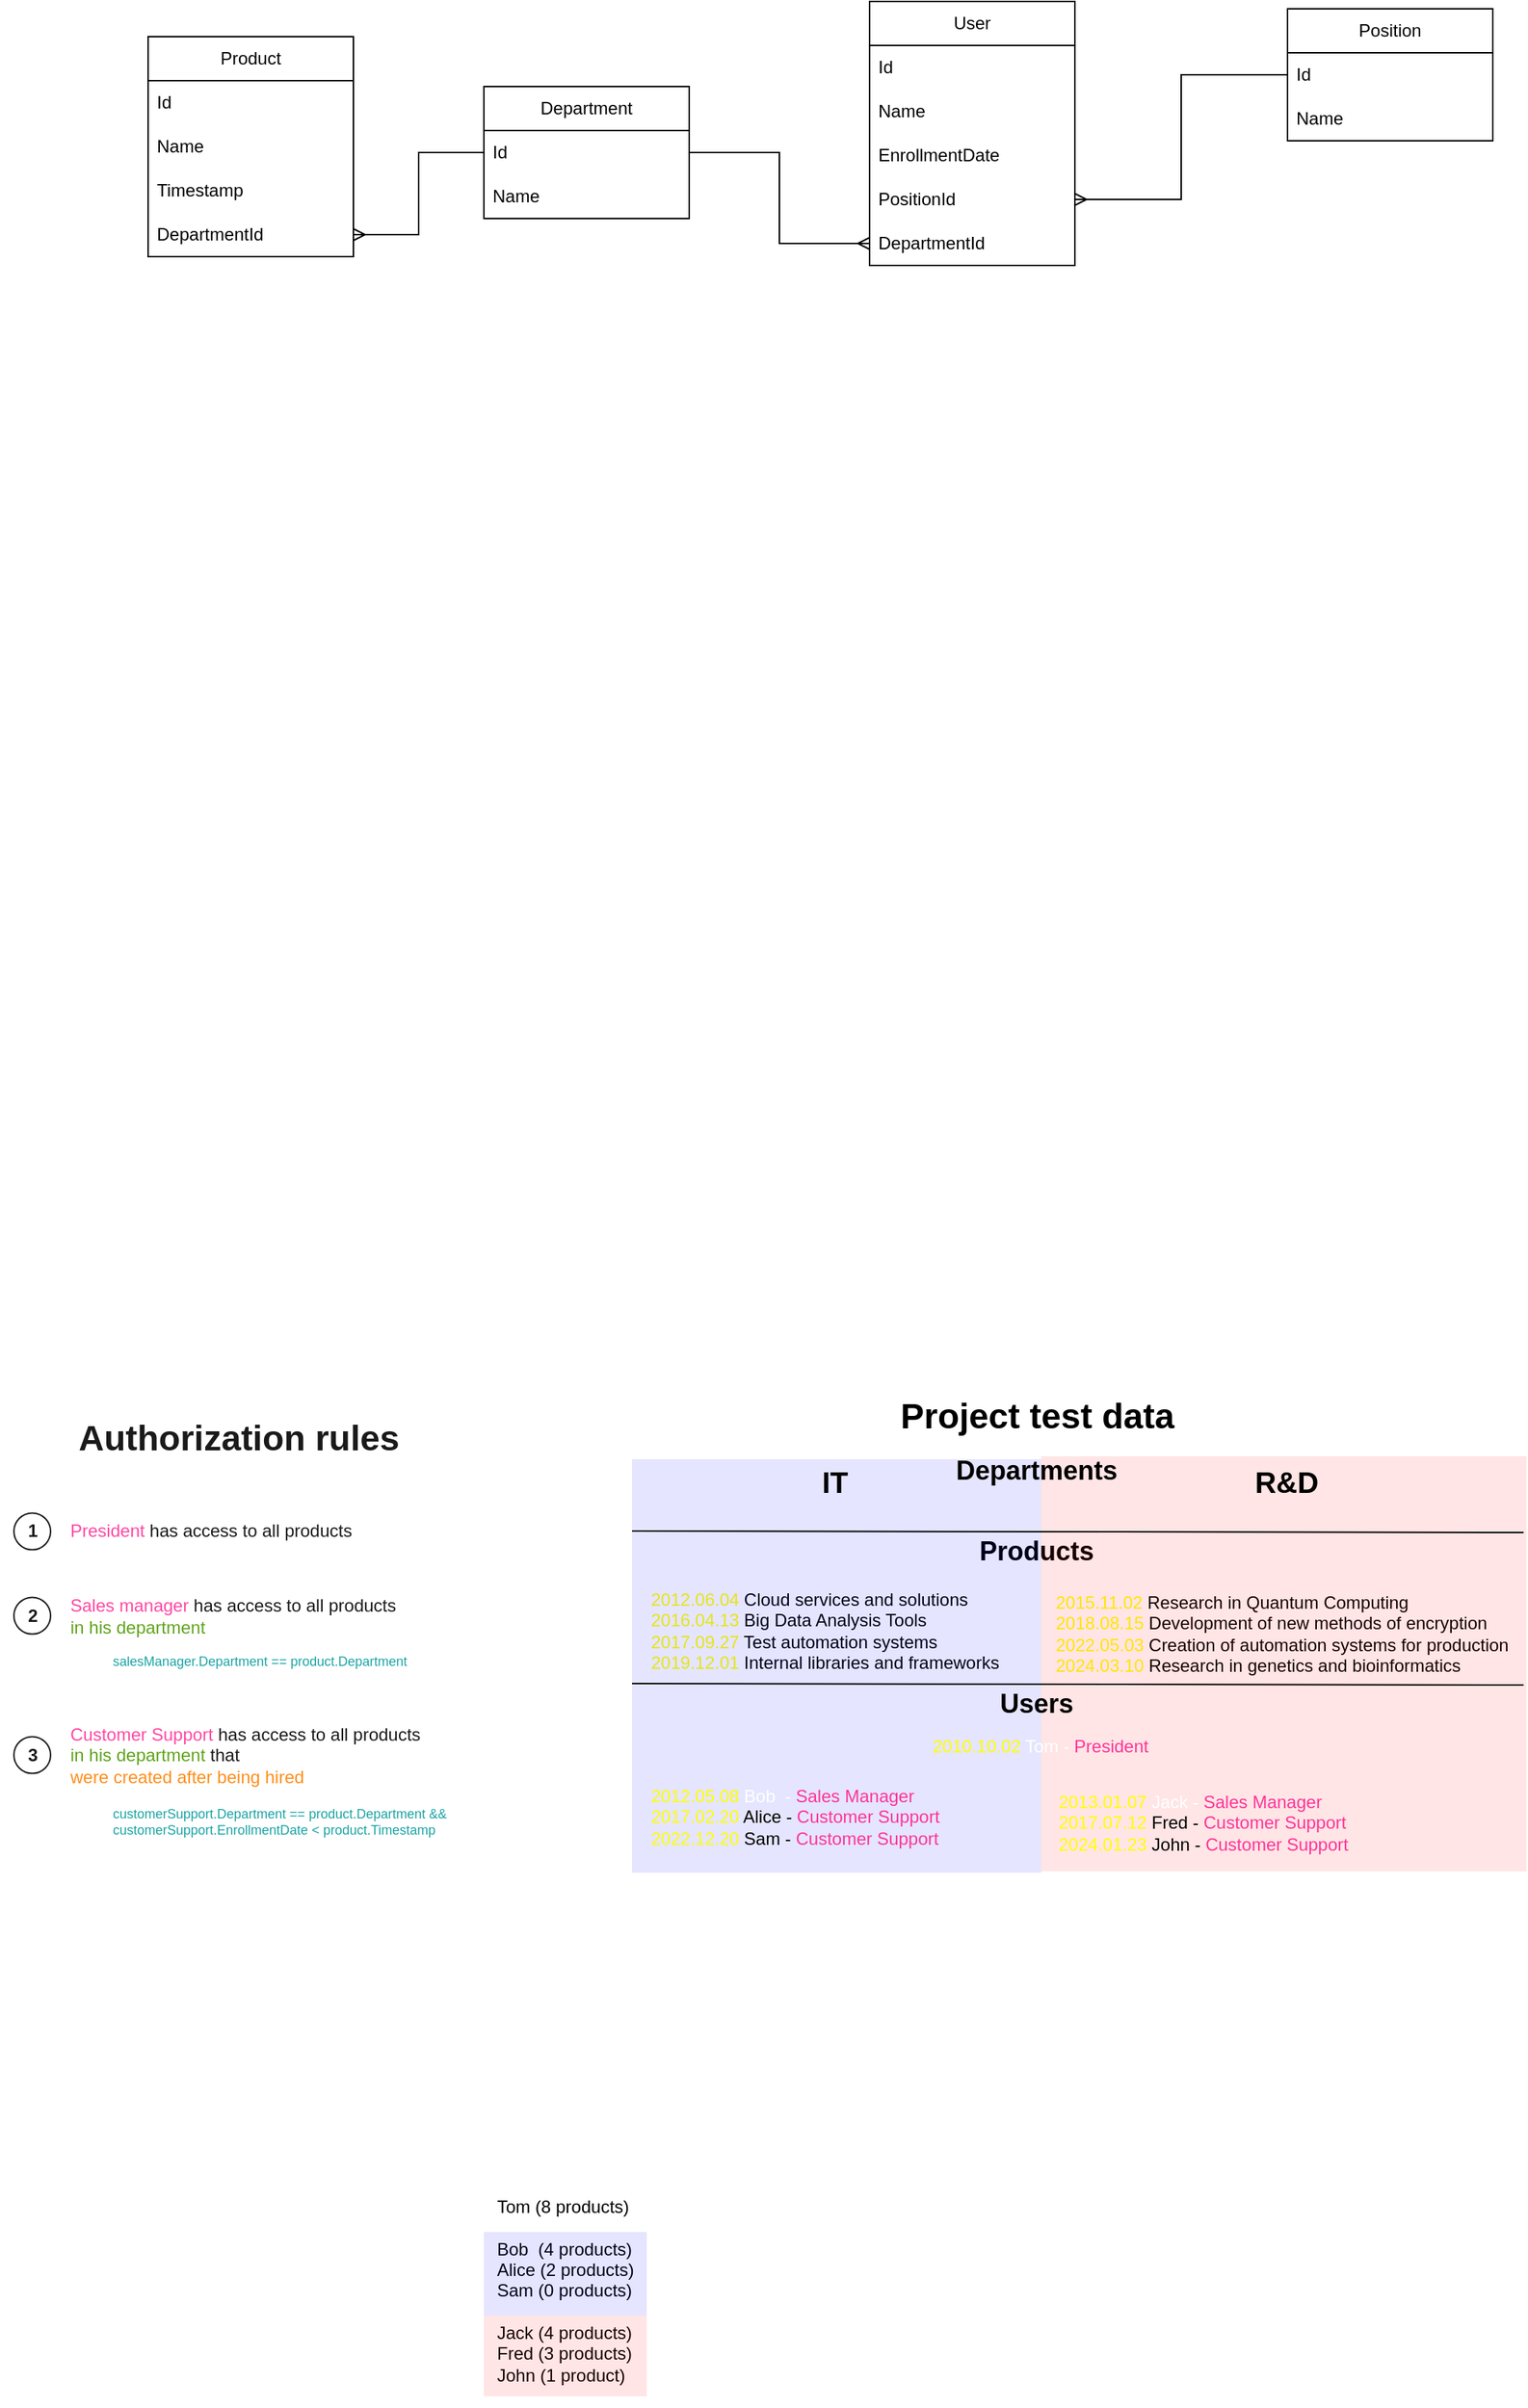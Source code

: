 <mxfile version="21.2.8" type="device">
  <diagram name="Page-1" id="pM3B6rKhwkpQ3Ba0mc0x">
    <mxGraphModel dx="2400" dy="-202" grid="0" gridSize="10" guides="1" tooltips="1" connect="1" arrows="1" fold="1" page="0" pageScale="1" pageWidth="827" pageHeight="1169" math="0" shadow="0">
      <root>
        <mxCell id="0" />
        <mxCell id="1" parent="0" />
        <mxCell id="8va0OqabrR-9lV-UEvKi-1" value="User" style="swimlane;fontStyle=0;childLayout=stackLayout;horizontal=1;startSize=30;horizontalStack=0;resizeParent=1;resizeParentMax=0;resizeLast=0;collapsible=1;marginBottom=0;whiteSpace=wrap;html=1;" parent="1" vertex="1">
          <mxGeometry x="266" y="1218" width="140" height="180" as="geometry" />
        </mxCell>
        <mxCell id="8va0OqabrR-9lV-UEvKi-2" value="Id" style="text;strokeColor=none;fillColor=none;align=left;verticalAlign=middle;spacingLeft=4;spacingRight=4;overflow=hidden;points=[[0,0.5],[1,0.5]];portConstraint=eastwest;rotatable=0;whiteSpace=wrap;html=1;" parent="8va0OqabrR-9lV-UEvKi-1" vertex="1">
          <mxGeometry y="30" width="140" height="30" as="geometry" />
        </mxCell>
        <mxCell id="8va0OqabrR-9lV-UEvKi-3" value="Name" style="text;strokeColor=none;fillColor=none;align=left;verticalAlign=middle;spacingLeft=4;spacingRight=4;overflow=hidden;points=[[0,0.5],[1,0.5]];portConstraint=eastwest;rotatable=0;whiteSpace=wrap;html=1;" parent="8va0OqabrR-9lV-UEvKi-1" vertex="1">
          <mxGeometry y="60" width="140" height="30" as="geometry" />
        </mxCell>
        <mxCell id="8va0OqabrR-9lV-UEvKi-54" value="EnrollmentDate" style="text;strokeColor=none;fillColor=none;align=left;verticalAlign=middle;spacingLeft=4;spacingRight=4;overflow=hidden;points=[[0,0.5],[1,0.5]];portConstraint=eastwest;rotatable=0;whiteSpace=wrap;html=1;" parent="8va0OqabrR-9lV-UEvKi-1" vertex="1">
          <mxGeometry y="90" width="140" height="30" as="geometry" />
        </mxCell>
        <mxCell id="8va0OqabrR-9lV-UEvKi-4" value="PositionId" style="text;strokeColor=none;fillColor=none;align=left;verticalAlign=middle;spacingLeft=4;spacingRight=4;overflow=hidden;points=[[0,0.5],[1,0.5]];portConstraint=eastwest;rotatable=0;whiteSpace=wrap;html=1;" parent="8va0OqabrR-9lV-UEvKi-1" vertex="1">
          <mxGeometry y="120" width="140" height="30" as="geometry" />
        </mxCell>
        <mxCell id="8va0OqabrR-9lV-UEvKi-5" value="DepartmentId" style="text;strokeColor=none;fillColor=none;align=left;verticalAlign=middle;spacingLeft=4;spacingRight=4;overflow=hidden;points=[[0,0.5],[1,0.5]];portConstraint=eastwest;rotatable=0;whiteSpace=wrap;html=1;" parent="8va0OqabrR-9lV-UEvKi-1" vertex="1">
          <mxGeometry y="150" width="140" height="30" as="geometry" />
        </mxCell>
        <mxCell id="8va0OqabrR-9lV-UEvKi-7" style="edgeStyle=orthogonalEdgeStyle;rounded=0;orthogonalLoop=1;jettySize=auto;html=1;entryX=1;entryY=0.5;entryDx=0;entryDy=0;endArrow=ERmany;endFill=0;exitX=0;exitY=0.5;exitDx=0;exitDy=0;" parent="1" source="8va0OqabrR-9lV-UEvKi-9" target="8va0OqabrR-9lV-UEvKi-4" edge="1">
          <mxGeometry relative="1" as="geometry" />
        </mxCell>
        <mxCell id="8va0OqabrR-9lV-UEvKi-8" value="Position" style="swimlane;fontStyle=0;childLayout=stackLayout;horizontal=1;startSize=30;horizontalStack=0;resizeParent=1;resizeParentMax=0;resizeLast=0;collapsible=1;marginBottom=0;whiteSpace=wrap;html=1;" parent="1" vertex="1">
          <mxGeometry x="551" y="1223" width="140" height="90" as="geometry" />
        </mxCell>
        <mxCell id="8va0OqabrR-9lV-UEvKi-9" value="Id" style="text;strokeColor=none;fillColor=none;align=left;verticalAlign=middle;spacingLeft=4;spacingRight=4;overflow=hidden;points=[[0,0.5],[1,0.5]];portConstraint=eastwest;rotatable=0;whiteSpace=wrap;html=1;" parent="8va0OqabrR-9lV-UEvKi-8" vertex="1">
          <mxGeometry y="30" width="140" height="30" as="geometry" />
        </mxCell>
        <mxCell id="8va0OqabrR-9lV-UEvKi-10" value="Name" style="text;strokeColor=none;fillColor=none;align=left;verticalAlign=middle;spacingLeft=4;spacingRight=4;overflow=hidden;points=[[0,0.5],[1,0.5]];portConstraint=eastwest;rotatable=0;whiteSpace=wrap;html=1;" parent="8va0OqabrR-9lV-UEvKi-8" vertex="1">
          <mxGeometry y="60" width="140" height="30" as="geometry" />
        </mxCell>
        <mxCell id="8va0OqabrR-9lV-UEvKi-11" value="Department" style="swimlane;fontStyle=0;childLayout=stackLayout;horizontal=1;startSize=30;horizontalStack=0;resizeParent=1;resizeParentMax=0;resizeLast=0;collapsible=1;marginBottom=0;whiteSpace=wrap;html=1;" parent="1" vertex="1">
          <mxGeometry x="3" y="1276" width="140" height="90" as="geometry" />
        </mxCell>
        <mxCell id="8va0OqabrR-9lV-UEvKi-12" value="Id" style="text;strokeColor=none;fillColor=none;align=left;verticalAlign=middle;spacingLeft=4;spacingRight=4;overflow=hidden;points=[[0,0.5],[1,0.5]];portConstraint=eastwest;rotatable=0;whiteSpace=wrap;html=1;" parent="8va0OqabrR-9lV-UEvKi-11" vertex="1">
          <mxGeometry y="30" width="140" height="30" as="geometry" />
        </mxCell>
        <mxCell id="8va0OqabrR-9lV-UEvKi-13" value="Name" style="text;strokeColor=none;fillColor=none;align=left;verticalAlign=middle;spacingLeft=4;spacingRight=4;overflow=hidden;points=[[0,0.5],[1,0.5]];portConstraint=eastwest;rotatable=0;whiteSpace=wrap;html=1;" parent="8va0OqabrR-9lV-UEvKi-11" vertex="1">
          <mxGeometry y="60" width="140" height="30" as="geometry" />
        </mxCell>
        <mxCell id="8va0OqabrR-9lV-UEvKi-14" style="edgeStyle=orthogonalEdgeStyle;rounded=0;orthogonalLoop=1;jettySize=auto;html=1;endArrow=ERmany;endFill=0;" parent="1" source="8va0OqabrR-9lV-UEvKi-12" target="8va0OqabrR-9lV-UEvKi-5" edge="1">
          <mxGeometry relative="1" as="geometry" />
        </mxCell>
        <mxCell id="8va0OqabrR-9lV-UEvKi-15" value="Product" style="swimlane;fontStyle=0;childLayout=stackLayout;horizontal=1;startSize=30;horizontalStack=0;resizeParent=1;resizeParentMax=0;resizeLast=0;collapsible=1;marginBottom=0;whiteSpace=wrap;html=1;" parent="1" vertex="1">
          <mxGeometry x="-226" y="1242" width="140" height="150" as="geometry" />
        </mxCell>
        <mxCell id="8va0OqabrR-9lV-UEvKi-16" value="Id" style="text;strokeColor=none;fillColor=none;align=left;verticalAlign=middle;spacingLeft=4;spacingRight=4;overflow=hidden;points=[[0,0.5],[1,0.5]];portConstraint=eastwest;rotatable=0;whiteSpace=wrap;html=1;" parent="8va0OqabrR-9lV-UEvKi-15" vertex="1">
          <mxGeometry y="30" width="140" height="30" as="geometry" />
        </mxCell>
        <mxCell id="8va0OqabrR-9lV-UEvKi-17" value="Name" style="text;strokeColor=none;fillColor=none;align=left;verticalAlign=middle;spacingLeft=4;spacingRight=4;overflow=hidden;points=[[0,0.5],[1,0.5]];portConstraint=eastwest;rotatable=0;whiteSpace=wrap;html=1;" parent="8va0OqabrR-9lV-UEvKi-15" vertex="1">
          <mxGeometry y="60" width="140" height="30" as="geometry" />
        </mxCell>
        <mxCell id="8va0OqabrR-9lV-UEvKi-18" value="Timestamp" style="text;strokeColor=none;fillColor=none;align=left;verticalAlign=middle;spacingLeft=4;spacingRight=4;overflow=hidden;points=[[0,0.5],[1,0.5]];portConstraint=eastwest;rotatable=0;whiteSpace=wrap;html=1;" parent="8va0OqabrR-9lV-UEvKi-15" vertex="1">
          <mxGeometry y="90" width="140" height="30" as="geometry" />
        </mxCell>
        <mxCell id="8va0OqabrR-9lV-UEvKi-31" value="DepartmentId" style="text;strokeColor=none;fillColor=none;align=left;verticalAlign=middle;spacingLeft=4;spacingRight=4;overflow=hidden;points=[[0,0.5],[1,0.5]];portConstraint=eastwest;rotatable=0;whiteSpace=wrap;html=1;" parent="8va0OqabrR-9lV-UEvKi-15" vertex="1">
          <mxGeometry y="120" width="140" height="30" as="geometry" />
        </mxCell>
        <mxCell id="8va0OqabrR-9lV-UEvKi-32" style="edgeStyle=orthogonalEdgeStyle;rounded=0;orthogonalLoop=1;jettySize=auto;html=1;entryX=1;entryY=0.5;entryDx=0;entryDy=0;endArrow=ERmany;endFill=0;" parent="1" source="8va0OqabrR-9lV-UEvKi-12" target="8va0OqabrR-9lV-UEvKi-31" edge="1">
          <mxGeometry relative="1" as="geometry" />
        </mxCell>
        <mxCell id="kOBW0-teSmIYV9malTf_-9" value="Products" style="text;html=1;strokeColor=none;fillColor=none;align=center;verticalAlign=middle;whiteSpace=wrap;rounded=0;fontStyle=1;fontSize=18;" parent="1" vertex="1">
          <mxGeometry x="335" y="2260" width="90" height="30" as="geometry" />
        </mxCell>
        <mxCell id="kOBW0-teSmIYV9malTf_-10" value="&lt;font color=&quot;#ffff00&quot;&gt;2012.06.04&lt;/font&gt;&lt;span style=&quot;background-color: initial;&quot;&gt;&amp;nbsp;Cloud services and solutions&lt;/span&gt;&lt;br&gt;&lt;div&gt;&lt;font color=&quot;#ffff00&quot;&gt;2016.04.13&lt;/font&gt; Big Data Analysis Tools&lt;/div&gt;&lt;div&gt;&lt;font color=&quot;#ffff00&quot;&gt;2017.09.27&lt;/font&gt; Test automation systems&lt;/div&gt;&lt;font color=&quot;#ffff00&quot;&gt;2019.12.01&lt;/font&gt;&lt;span style=&quot;background-color: initial;&quot;&gt;&amp;nbsp;Internal libraries and frameworks&lt;br&gt;&lt;/span&gt;" style="text;html=1;strokeColor=none;fillColor=none;align=left;verticalAlign=middle;whiteSpace=wrap;rounded=0;" parent="1" vertex="1">
          <mxGeometry x="115" y="2289" width="246" height="79" as="geometry" />
        </mxCell>
        <mxCell id="kOBW0-teSmIYV9malTf_-11" value="&lt;div&gt;&lt;font color=&quot;#ffff00&quot;&gt;2015.11.02&lt;/font&gt; Research in Quantum Computing&lt;/div&gt;&lt;div&gt;&lt;font color=&quot;#ffff00&quot;&gt;2018.08.15&lt;/font&gt; Development of new methods of encryption&lt;/div&gt;&lt;div&gt;&lt;font color=&quot;#ffff00&quot;&gt;2022.05.03&lt;/font&gt; Creation of automation systems for production&lt;/div&gt;&lt;div&gt;&lt;font color=&quot;#ffff00&quot;&gt;2024.03.10&lt;/font&gt; Research in genetics and bioinformatics&lt;/div&gt;" style="text;html=1;strokeColor=none;fillColor=none;align=left;verticalAlign=middle;whiteSpace=wrap;rounded=0;" parent="1" vertex="1">
          <mxGeometry x="391" y="2291" width="314" height="79" as="geometry" />
        </mxCell>
        <mxCell id="kOBW0-teSmIYV9malTf_-12" value="" style="rounded=0;whiteSpace=wrap;html=1;fillColor=#0000FF;strokeColor=none;opacity=10;" parent="1" vertex="1">
          <mxGeometry x="104" y="2212" width="279" height="282" as="geometry" />
        </mxCell>
        <mxCell id="kOBW0-teSmIYV9malTf_-13" value="" style="rounded=0;whiteSpace=wrap;html=1;fillColor=#FF0000;strokeColor=none;opacity=10;" parent="1" vertex="1">
          <mxGeometry x="383" y="2210" width="331" height="283" as="geometry" />
        </mxCell>
        <mxCell id="kOBW0-teSmIYV9malTf_-14" value="IT" style="text;html=1;strokeColor=none;fillColor=none;align=center;verticalAlign=middle;whiteSpace=wrap;rounded=0;fontSize=20;fontStyle=1" parent="1" vertex="1">
          <mxGeometry x="184.5" y="2212" width="115" height="30" as="geometry" />
        </mxCell>
        <mxCell id="kOBW0-teSmIYV9malTf_-15" value="R&amp;amp;D" style="text;html=1;strokeColor=none;fillColor=none;align=center;verticalAlign=middle;whiteSpace=wrap;rounded=0;fontSize=20;fontStyle=1" parent="1" vertex="1">
          <mxGeometry x="492.5" y="2212" width="115" height="30" as="geometry" />
        </mxCell>
        <mxCell id="kOBW0-teSmIYV9malTf_-16" value="Users" style="text;html=1;strokeColor=none;fillColor=none;align=center;verticalAlign=middle;whiteSpace=wrap;rounded=0;fontStyle=1;fontSize=18;" parent="1" vertex="1">
          <mxGeometry x="335" y="2364" width="90" height="30" as="geometry" />
        </mxCell>
        <mxCell id="kOBW0-teSmIYV9malTf_-17" value="&lt;span style=&quot;background-color: initial;&quot;&gt;&lt;font color=&quot;#ffff00&quot;&gt;2012.05.08&lt;/font&gt;&lt;font color=&quot;#ffffff&quot;&gt; Bob&amp;nbsp; - &lt;/font&gt;&lt;font color=&quot;#ff3399&quot;&gt;Sales Manager&lt;/font&gt;&lt;br&gt;&lt;font color=&quot;#ffff00&quot;&gt;2017.02.20&lt;/font&gt; Alice - &lt;font color=&quot;#ff3399&quot;&gt;Customer Support&lt;/font&gt;&lt;br&gt;&lt;font color=&quot;#ffff00&quot;&gt;2022.12.20&lt;/font&gt; Sam - &lt;font color=&quot;#ff3399&quot;&gt;Customer Support&lt;/font&gt;&lt;br&gt;&lt;/span&gt;" style="text;html=1;strokeColor=none;fillColor=none;align=left;verticalAlign=middle;whiteSpace=wrap;rounded=0;" parent="1" vertex="1">
          <mxGeometry x="115" y="2416" width="246" height="79" as="geometry" />
        </mxCell>
        <mxCell id="kOBW0-teSmIYV9malTf_-18" value="&lt;span style=&quot;background-color: initial;&quot;&gt;&lt;font color=&quot;#ffff00&quot;&gt;2013.01.07&lt;/font&gt;&lt;font color=&quot;#ffffff&quot;&gt; Jack - &lt;/font&gt;&lt;font color=&quot;#ff3399&quot;&gt;Sales Manager&lt;/font&gt;&lt;br&gt;&lt;font color=&quot;#ffff00&quot;&gt;2017.07.12&lt;/font&gt; Fred - &lt;font color=&quot;#ff3399&quot;&gt;Customer Support&lt;/font&gt;&lt;br&gt;&lt;font color=&quot;#ffff00&quot;&gt;2024.01.23&lt;/font&gt; John - &lt;font color=&quot;#ff3399&quot;&gt;Customer Support&lt;/font&gt;&lt;br&gt;&lt;/span&gt;" style="text;html=1;strokeColor=none;fillColor=none;align=left;verticalAlign=middle;whiteSpace=wrap;rounded=0;" parent="1" vertex="1">
          <mxGeometry x="393" y="2420" width="246" height="79" as="geometry" />
        </mxCell>
        <mxCell id="kOBW0-teSmIYV9malTf_-19" value="&lt;span style=&quot;background-color: initial;&quot;&gt;&lt;font color=&quot;#ffff00&quot;&gt;2010.10.02&lt;/font&gt;&lt;font color=&quot;#ffffff&quot;&gt; Tom -&amp;nbsp;&lt;/font&gt;&lt;font color=&quot;#ff3399&quot;&gt;President&lt;/font&gt;&lt;br&gt;&lt;/span&gt;" style="text;html=1;strokeColor=none;fillColor=none;align=left;verticalAlign=middle;whiteSpace=wrap;rounded=0;" parent="1" vertex="1">
          <mxGeometry x="307" y="2389" width="158.25" height="37" as="geometry" />
        </mxCell>
        <mxCell id="kOBW0-teSmIYV9malTf_-20" value="Departments" style="text;html=1;strokeColor=none;fillColor=none;align=center;verticalAlign=middle;whiteSpace=wrap;rounded=0;fontStyle=1;fontSize=18;" parent="1" vertex="1">
          <mxGeometry x="335" y="2205" width="90" height="30" as="geometry" />
        </mxCell>
        <mxCell id="kOBW0-teSmIYV9malTf_-21" value="" style="endArrow=none;html=1;rounded=0;" parent="1" edge="1">
          <mxGeometry width="50" height="50" relative="1" as="geometry">
            <mxPoint x="104" y="2261" as="sourcePoint" />
            <mxPoint x="712" y="2262" as="targetPoint" />
          </mxGeometry>
        </mxCell>
        <mxCell id="kOBW0-teSmIYV9malTf_-22" value="" style="endArrow=none;html=1;rounded=0;" parent="1" edge="1">
          <mxGeometry width="50" height="50" relative="1" as="geometry">
            <mxPoint x="104" y="2365" as="sourcePoint" />
            <mxPoint x="712" y="2366" as="targetPoint" />
          </mxGeometry>
        </mxCell>
        <mxCell id="kOBW0-teSmIYV9malTf_-23" value="Authorization rules" style="text;html=1;strokeColor=none;fillColor=none;align=center;verticalAlign=middle;whiteSpace=wrap;rounded=0;fontStyle=1;fontSize=24;" parent="1" vertex="1">
          <mxGeometry x="-289.5" y="2184" width="250" height="28.5" as="geometry" />
        </mxCell>
        <mxCell id="kOBW0-teSmIYV9malTf_-24" value="&lt;font color=&quot;#ff3399&quot;&gt;President &lt;/font&gt;has access to all products" style="text;html=1;strokeColor=none;fillColor=none;align=left;verticalAlign=middle;whiteSpace=wrap;rounded=0;" parent="1" vertex="1">
          <mxGeometry x="-281" y="2246.75" width="252" height="29" as="geometry" />
        </mxCell>
        <mxCell id="kOBW0-teSmIYV9malTf_-26" value="&lt;div style=&quot;&quot;&gt;&lt;font style=&quot;background-color: initial;&quot; color=&quot;#ff3399&quot;&gt;Sales manager&lt;/font&gt;&lt;span style=&quot;background-color: initial;&quot;&gt; has access to all products&amp;nbsp;&lt;/span&gt;&lt;/div&gt;&lt;div style=&quot;&quot;&gt;&lt;font style=&quot;background-color: initial;&quot; color=&quot;#4d9900&quot;&gt;in his department&lt;/font&gt;&lt;/div&gt;" style="text;html=1;strokeColor=none;fillColor=none;align=left;verticalAlign=middle;whiteSpace=wrap;rounded=0;" parent="1" vertex="1">
          <mxGeometry x="-281" y="2302.75" width="249" height="32" as="geometry" />
        </mxCell>
        <mxCell id="kOBW0-teSmIYV9malTf_-27" value="salesManager.Department == product.Department" style="text;html=1;strokeColor=none;fillColor=none;align=left;verticalAlign=middle;whiteSpace=wrap;rounded=0;fontSize=9;fontColor=#009999;" parent="1" vertex="1">
          <mxGeometry x="-252" y="2334.75" width="213" height="30" as="geometry" />
        </mxCell>
        <mxCell id="kOBW0-teSmIYV9malTf_-28" value="&lt;div style=&quot;&quot;&gt;&lt;font style=&quot;background-color: initial;&quot; color=&quot;#ff3399&quot;&gt;Customer Support&lt;/font&gt;&lt;span style=&quot;background-color: initial;&quot;&gt;&amp;nbsp;has access to all products&amp;nbsp;&lt;/span&gt;&lt;/div&gt;&lt;div style=&quot;&quot;&gt;&lt;font style=&quot;background-color: initial;&quot; color=&quot;#4d9900&quot;&gt;in his department&lt;/font&gt;&lt;span style=&quot;background-color: initial;&quot;&gt; that&amp;nbsp;&lt;/span&gt;&lt;/div&gt;&lt;div style=&quot;&quot;&gt;&lt;font style=&quot;background-color: initial;&quot; color=&quot;#ff8000&quot;&gt;were created after being hired&lt;/font&gt;&lt;/div&gt;" style="text;html=1;strokeColor=none;fillColor=none;align=left;verticalAlign=middle;whiteSpace=wrap;rounded=0;" parent="1" vertex="1">
          <mxGeometry x="-281" y="2398.75" width="251" height="30" as="geometry" />
        </mxCell>
        <mxCell id="kOBW0-teSmIYV9malTf_-29" value="customerSupport.Department == product.Department &amp;amp;&amp;amp; customerSupport.EnrollmentDate &amp;lt; product.Timestamp" style="text;html=1;strokeColor=none;fillColor=none;align=left;verticalAlign=middle;whiteSpace=wrap;rounded=0;fontSize=9;fontColor=#009999;" parent="1" vertex="1">
          <mxGeometry x="-252" y="2443.75" width="242" height="30" as="geometry" />
        </mxCell>
        <mxCell id="kOBW0-teSmIYV9malTf_-31" value="1" style="ellipse;whiteSpace=wrap;html=1;aspect=fixed;fontStyle=1" parent="1" vertex="1">
          <mxGeometry x="-317.5" y="2248.75" width="25" height="25" as="geometry" />
        </mxCell>
        <mxCell id="kOBW0-teSmIYV9malTf_-32" value="2" style="ellipse;whiteSpace=wrap;html=1;aspect=fixed;fontStyle=1" parent="1" vertex="1">
          <mxGeometry x="-317.5" y="2306.25" width="25" height="25" as="geometry" />
        </mxCell>
        <mxCell id="kOBW0-teSmIYV9malTf_-33" value="3" style="ellipse;whiteSpace=wrap;html=1;aspect=fixed;fontStyle=1" parent="1" vertex="1">
          <mxGeometry x="-317.5" y="2401.25" width="25" height="25" as="geometry" />
        </mxCell>
        <mxCell id="kOBW0-teSmIYV9malTf_-30" value="" style="rounded=0;whiteSpace=wrap;html=1;fillColor=#FFFFFF;strokeColor=none;opacity=10;" parent="1" vertex="1">
          <mxGeometry x="-327" y="2177.25" width="330" height="303.5" as="geometry" />
        </mxCell>
        <mxCell id="v-1R4sRItWENGQ7z9l9D-1" value="Project test data" style="text;html=1;strokeColor=none;fillColor=none;align=center;verticalAlign=middle;whiteSpace=wrap;rounded=0;fontStyle=1;fontSize=24;" vertex="1" parent="1">
          <mxGeometry x="278.5" y="2168.25" width="203" height="30" as="geometry" />
        </mxCell>
        <mxCell id="v-1R4sRItWENGQ7z9l9D-2" value="Tom (8 products)&lt;br&gt;&lt;br&gt;Bob&amp;nbsp; (4 products)&lt;br&gt;Alice (2 products)&lt;br&gt;Sam (0 products)&lt;br&gt;&lt;br&gt;Jack (4 products)&lt;br&gt;Fred (3 products)&lt;br&gt;John (1 product)" style="text;html=1;strokeColor=none;fillColor=none;align=left;verticalAlign=middle;whiteSpace=wrap;rounded=0;" vertex="1" parent="1">
          <mxGeometry x="10" y="2700" width="108" height="158" as="geometry" />
        </mxCell>
        <mxCell id="v-1R4sRItWENGQ7z9l9D-3" value="" style="rounded=0;whiteSpace=wrap;html=1;fillColor=#0000FF;strokeColor=none;opacity=10;" vertex="1" parent="1">
          <mxGeometry x="3" y="2739" width="111" height="57" as="geometry" />
        </mxCell>
        <mxCell id="v-1R4sRItWENGQ7z9l9D-4" value="" style="rounded=0;whiteSpace=wrap;html=1;fillColor=#FF0000;strokeColor=none;opacity=10;" vertex="1" parent="1">
          <mxGeometry x="3" y="2796" width="111" height="55" as="geometry" />
        </mxCell>
      </root>
    </mxGraphModel>
  </diagram>
</mxfile>
